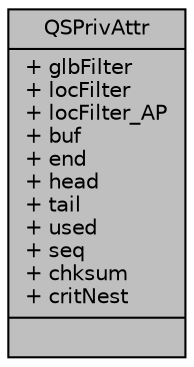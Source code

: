 digraph "QSPrivAttr"
{
 // LATEX_PDF_SIZE
  edge [fontname="Helvetica",fontsize="10",labelfontname="Helvetica",labelfontsize="10"];
  node [fontname="Helvetica",fontsize="10",shape=record];
  Node1 [label="{QSPrivAttr\n|+ glbFilter\l+ locFilter\l+ locFilter_AP\l+ buf\l+ end\l+ head\l+ tail\l+ used\l+ seq\l+ chksum\l+ critNest\l|}",height=0.2,width=0.4,color="black", fillcolor="grey75", style="filled", fontcolor="black",tooltip="Private QS attributes to keep track of the filters and the trace buffer."];
}
